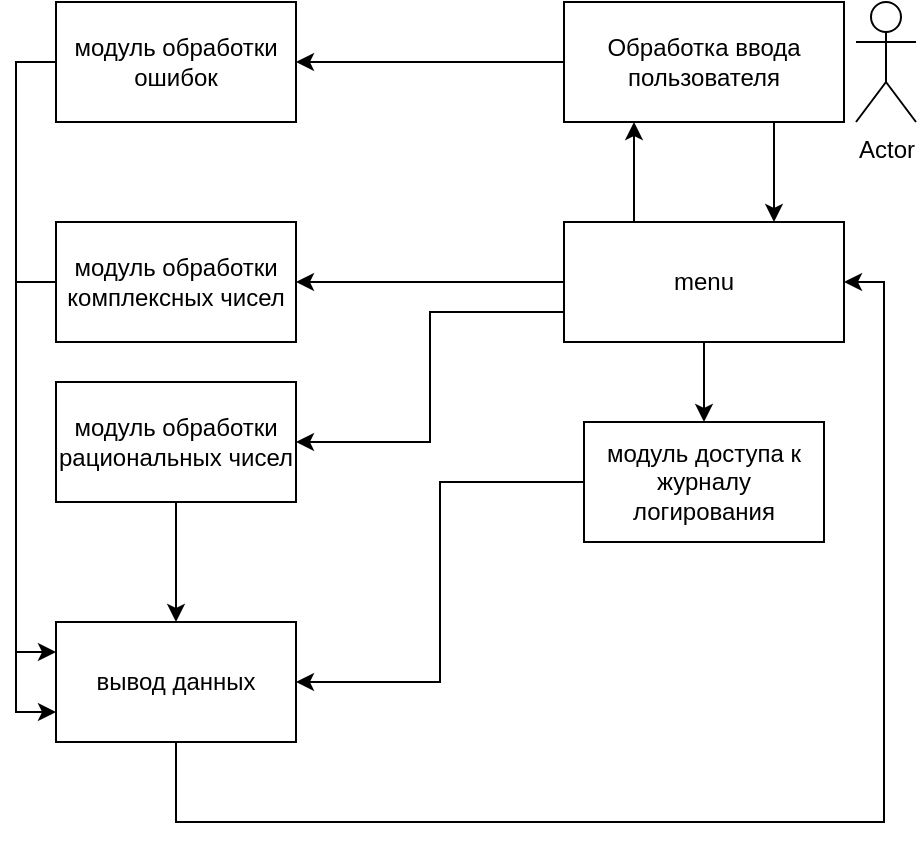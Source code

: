 <mxfile version="20.4.1" type="github">
  <diagram id="L7CljHI67pswBbGMYpq-" name="Страница 1">
    <mxGraphModel dx="763" dy="745" grid="1" gridSize="10" guides="1" tooltips="1" connect="1" arrows="1" fold="1" page="1" pageScale="1" pageWidth="827" pageHeight="1169" math="0" shadow="0">
      <root>
        <mxCell id="0" />
        <mxCell id="1" parent="0" />
        <mxCell id="wBqeFJjer8LGPhAcfTy0-11" style="edgeStyle=orthogonalEdgeStyle;rounded=0;orthogonalLoop=1;jettySize=auto;html=1;exitX=0.25;exitY=0;exitDx=0;exitDy=0;entryX=0.25;entryY=1;entryDx=0;entryDy=0;" parent="1" source="wBqeFJjer8LGPhAcfTy0-1" target="wBqeFJjer8LGPhAcfTy0-2" edge="1">
          <mxGeometry relative="1" as="geometry" />
        </mxCell>
        <mxCell id="wBqeFJjer8LGPhAcfTy0-13" style="edgeStyle=orthogonalEdgeStyle;rounded=0;orthogonalLoop=1;jettySize=auto;html=1;exitX=0;exitY=0.5;exitDx=0;exitDy=0;entryX=1;entryY=0.5;entryDx=0;entryDy=0;" parent="1" source="wBqeFJjer8LGPhAcfTy0-1" target="wBqeFJjer8LGPhAcfTy0-4" edge="1">
          <mxGeometry relative="1" as="geometry" />
        </mxCell>
        <mxCell id="wBqeFJjer8LGPhAcfTy0-14" style="edgeStyle=orthogonalEdgeStyle;rounded=0;orthogonalLoop=1;jettySize=auto;html=1;exitX=0;exitY=0.75;exitDx=0;exitDy=0;entryX=1;entryY=0.5;entryDx=0;entryDy=0;" parent="1" source="wBqeFJjer8LGPhAcfTy0-1" target="wBqeFJjer8LGPhAcfTy0-5" edge="1">
          <mxGeometry relative="1" as="geometry" />
        </mxCell>
        <mxCell id="wBqeFJjer8LGPhAcfTy0-18" style="edgeStyle=orthogonalEdgeStyle;rounded=0;orthogonalLoop=1;jettySize=auto;html=1;exitX=0.5;exitY=1;exitDx=0;exitDy=0;entryX=0.5;entryY=0;entryDx=0;entryDy=0;" parent="1" source="wBqeFJjer8LGPhAcfTy0-1" target="wBqeFJjer8LGPhAcfTy0-8" edge="1">
          <mxGeometry relative="1" as="geometry" />
        </mxCell>
        <mxCell id="wBqeFJjer8LGPhAcfTy0-1" value="menu" style="rounded=0;whiteSpace=wrap;html=1;" parent="1" vertex="1">
          <mxGeometry x="334" y="120" width="140" height="60" as="geometry" />
        </mxCell>
        <mxCell id="wBqeFJjer8LGPhAcfTy0-10" style="edgeStyle=orthogonalEdgeStyle;rounded=0;orthogonalLoop=1;jettySize=auto;html=1;exitX=0.75;exitY=1;exitDx=0;exitDy=0;entryX=0.75;entryY=0;entryDx=0;entryDy=0;" parent="1" source="wBqeFJjer8LGPhAcfTy0-2" target="wBqeFJjer8LGPhAcfTy0-1" edge="1">
          <mxGeometry relative="1" as="geometry" />
        </mxCell>
        <mxCell id="wBqeFJjer8LGPhAcfTy0-12" style="edgeStyle=orthogonalEdgeStyle;rounded=0;orthogonalLoop=1;jettySize=auto;html=1;exitX=0;exitY=0.5;exitDx=0;exitDy=0;entryX=1;entryY=0.5;entryDx=0;entryDy=0;" parent="1" source="wBqeFJjer8LGPhAcfTy0-2" target="wBqeFJjer8LGPhAcfTy0-7" edge="1">
          <mxGeometry relative="1" as="geometry" />
        </mxCell>
        <mxCell id="wBqeFJjer8LGPhAcfTy0-2" value="Обработка ввода пользователя" style="rounded=0;whiteSpace=wrap;html=1;" parent="1" vertex="1">
          <mxGeometry x="334" y="10" width="140" height="60" as="geometry" />
        </mxCell>
        <mxCell id="wBqeFJjer8LGPhAcfTy0-15" style="edgeStyle=orthogonalEdgeStyle;rounded=0;orthogonalLoop=1;jettySize=auto;html=1;exitX=0;exitY=0.5;exitDx=0;exitDy=0;entryX=0;entryY=0.25;entryDx=0;entryDy=0;" parent="1" source="wBqeFJjer8LGPhAcfTy0-4" target="wBqeFJjer8LGPhAcfTy0-9" edge="1">
          <mxGeometry relative="1" as="geometry" />
        </mxCell>
        <mxCell id="wBqeFJjer8LGPhAcfTy0-4" value="модуль обработки комплексных чисел" style="rounded=0;whiteSpace=wrap;html=1;" parent="1" vertex="1">
          <mxGeometry x="80" y="120" width="120" height="60" as="geometry" />
        </mxCell>
        <mxCell id="wBqeFJjer8LGPhAcfTy0-16" style="edgeStyle=orthogonalEdgeStyle;rounded=0;orthogonalLoop=1;jettySize=auto;html=1;exitX=0.5;exitY=1;exitDx=0;exitDy=0;entryX=0.5;entryY=0;entryDx=0;entryDy=0;" parent="1" source="wBqeFJjer8LGPhAcfTy0-5" target="wBqeFJjer8LGPhAcfTy0-9" edge="1">
          <mxGeometry relative="1" as="geometry" />
        </mxCell>
        <mxCell id="wBqeFJjer8LGPhAcfTy0-5" value="модуль обработки рациональных чисел" style="whiteSpace=wrap;html=1;" parent="1" vertex="1">
          <mxGeometry x="80" y="200" width="120" height="60" as="geometry" />
        </mxCell>
        <mxCell id="wBqeFJjer8LGPhAcfTy0-19" style="edgeStyle=orthogonalEdgeStyle;rounded=0;orthogonalLoop=1;jettySize=auto;html=1;exitX=0;exitY=0.5;exitDx=0;exitDy=0;entryX=0;entryY=0.75;entryDx=0;entryDy=0;" parent="1" source="wBqeFJjer8LGPhAcfTy0-7" target="wBqeFJjer8LGPhAcfTy0-9" edge="1">
          <mxGeometry relative="1" as="geometry" />
        </mxCell>
        <mxCell id="wBqeFJjer8LGPhAcfTy0-7" value="модуль обработки ошибок" style="whiteSpace=wrap;html=1;" parent="1" vertex="1">
          <mxGeometry x="80" y="10" width="120" height="60" as="geometry" />
        </mxCell>
        <mxCell id="wBqeFJjer8LGPhAcfTy0-17" style="edgeStyle=orthogonalEdgeStyle;rounded=0;orthogonalLoop=1;jettySize=auto;html=1;exitX=0;exitY=0.5;exitDx=0;exitDy=0;entryX=1;entryY=0.5;entryDx=0;entryDy=0;" parent="1" source="wBqeFJjer8LGPhAcfTy0-8" target="wBqeFJjer8LGPhAcfTy0-9" edge="1">
          <mxGeometry relative="1" as="geometry" />
        </mxCell>
        <mxCell id="wBqeFJjer8LGPhAcfTy0-8" value="модуль доступа к журналу логирования" style="whiteSpace=wrap;html=1;" parent="1" vertex="1">
          <mxGeometry x="344" y="220" width="120" height="60" as="geometry" />
        </mxCell>
        <mxCell id="wBqeFJjer8LGPhAcfTy0-20" style="edgeStyle=orthogonalEdgeStyle;rounded=0;orthogonalLoop=1;jettySize=auto;html=1;exitX=0.5;exitY=1;exitDx=0;exitDy=0;entryX=1;entryY=0.5;entryDx=0;entryDy=0;" parent="1" source="wBqeFJjer8LGPhAcfTy0-9" target="wBqeFJjer8LGPhAcfTy0-1" edge="1">
          <mxGeometry relative="1" as="geometry">
            <Array as="points">
              <mxPoint x="140" y="420" />
              <mxPoint x="494" y="420" />
              <mxPoint x="494" y="150" />
            </Array>
          </mxGeometry>
        </mxCell>
        <mxCell id="wBqeFJjer8LGPhAcfTy0-9" value="вывод данных" style="whiteSpace=wrap;html=1;" parent="1" vertex="1">
          <mxGeometry x="80" y="320" width="120" height="60" as="geometry" />
        </mxCell>
        <mxCell id="n8LE1qwt2o21d0sCT8PG-1" value="Actor" style="shape=umlActor;verticalLabelPosition=bottom;verticalAlign=top;html=1;outlineConnect=0;" vertex="1" parent="1">
          <mxGeometry x="480" y="10" width="30" height="60" as="geometry" />
        </mxCell>
      </root>
    </mxGraphModel>
  </diagram>
</mxfile>
